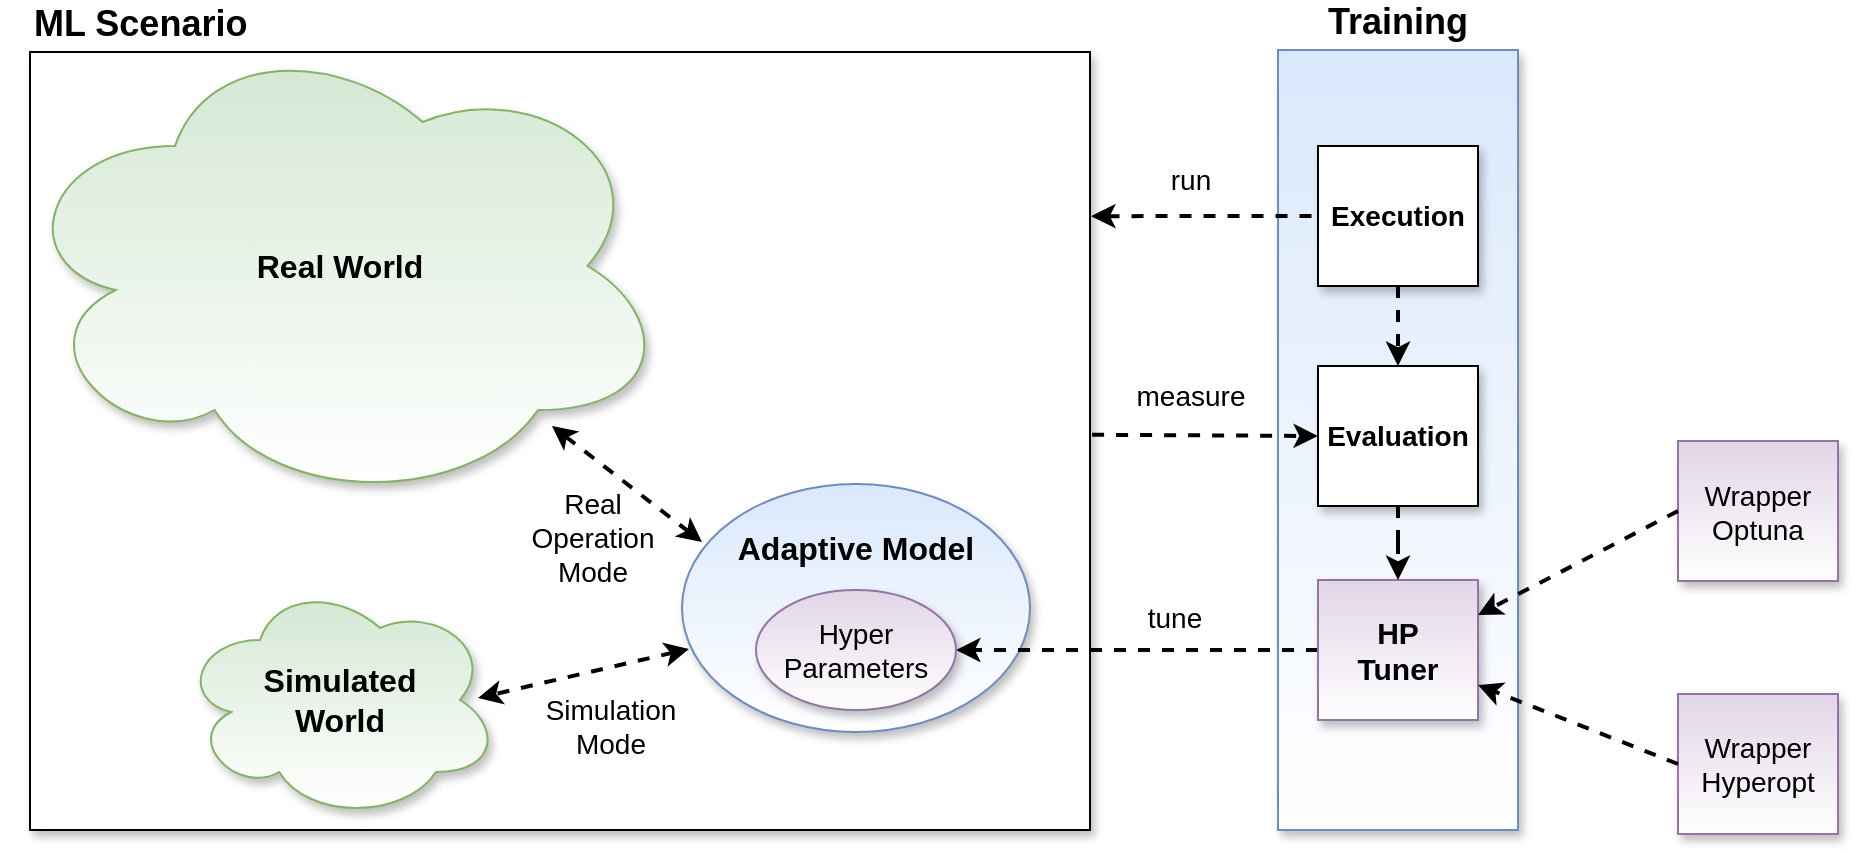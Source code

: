 <mxfile version="20.7.4" type="device"><diagram name="Seite-1" id="qSowjrPAivb2RrEBCVOI"><mxGraphModel dx="2894" dy="1236" grid="1" gridSize="10" guides="1" tooltips="1" connect="1" arrows="1" fold="1" page="1" pageScale="1" pageWidth="827" pageHeight="1169" math="0" shadow="0"><root><mxCell id="0"/><mxCell id="1" parent="0"/><mxCell id="w87HZ0Xv81Typ4M2Bpm5-11" value="ML Scenario" style="rounded=0;whiteSpace=wrap;html=1;align=left;verticalAlign=bottom;fontStyle=1;fontSize=18;labelPosition=center;verticalLabelPosition=top;shadow=1;" parent="1" vertex="1"><mxGeometry x="40" y="113" width="530" height="389" as="geometry"/></mxCell><mxCell id="w87HZ0Xv81Typ4M2Bpm5-1" value="Adaptive Model" style="ellipse;whiteSpace=wrap;html=1;fillColor=#dae8fc;strokeColor=#6c8ebf;fontStyle=1;fontSize=16;verticalAlign=top;spacingTop=16;gradientColor=#FFFFFF;shadow=1;" parent="1" vertex="1"><mxGeometry x="366" y="329" width="174" height="124" as="geometry"/></mxCell><mxCell id="w87HZ0Xv81Typ4M2Bpm5-2" value="Simulated&lt;br style=&quot;font-size: 16px;&quot;&gt;World" style="ellipse;shape=cloud;whiteSpace=wrap;html=1;shadow=1;fontStyle=1;fontSize=16;fillColor=#d5e8d4;strokeColor=#82b366;gradientColor=#FFFFFF;" parent="1" vertex="1"><mxGeometry x="115" y="377" width="160" height="120" as="geometry"/></mxCell><mxCell id="w87HZ0Xv81Typ4M2Bpm5-4" value="Real World" style="ellipse;shape=cloud;whiteSpace=wrap;html=1;shadow=1;fontSize=16;fontStyle=1;fillColor=#d5e8d4;strokeColor=#82b366;gradientColor=#FFFFFF;" parent="1" vertex="1"><mxGeometry x="30" y="100" width="330" height="240" as="geometry"/></mxCell><mxCell id="w87HZ0Xv81Typ4M2Bpm5-8" value="Training" style="rounded=0;whiteSpace=wrap;html=1;fillColor=#dae8fc;verticalAlign=bottom;fontStyle=1;align=center;fontSize=18;labelPosition=center;verticalLabelPosition=top;shadow=1;strokeColor=#6c8ebf;gradientColor=#FFFFFF;" parent="1" vertex="1"><mxGeometry x="664" y="112" width="120" height="390" as="geometry"/></mxCell><mxCell id="w87HZ0Xv81Typ4M2Bpm5-13" value="tune" style="edgeStyle=orthogonalEdgeStyle;rounded=0;orthogonalLoop=1;jettySize=auto;html=1;fontSize=14;dashed=1;strokeWidth=2;fontStyle=0;labelBackgroundColor=none;" parent="1" source="w87HZ0Xv81Typ4M2Bpm5-12" target="w87HZ0Xv81Typ4M2Bpm5-25" edge="1"><mxGeometry x="-0.205" y="-16" relative="1" as="geometry"><mxPoint as="offset"/></mxGeometry></mxCell><mxCell id="w87HZ0Xv81Typ4M2Bpm5-12" value="HP&lt;br style=&quot;font-size: 15px;&quot;&gt;Tuner" style="rounded=0;whiteSpace=wrap;html=1;fontSize=15;fillColor=#e1d5e7;fontStyle=1;strokeColor=#9673a6;gradientColor=#FFFFFF;shadow=1;" parent="1" vertex="1"><mxGeometry x="684" y="377" width="80" height="70" as="geometry"/></mxCell><mxCell id="w87HZ0Xv81Typ4M2Bpm5-16" value="Wrapper&lt;br style=&quot;font-size: 14px;&quot;&gt;Optuna" style="rounded=0;whiteSpace=wrap;html=1;fontSize=14;fillColor=#e1d5e7;strokeColor=#9673a6;gradientColor=#FFFFFF;shadow=1;fontStyle=0" parent="1" vertex="1"><mxGeometry x="864" y="307.5" width="80" height="70" as="geometry"/></mxCell><mxCell id="w87HZ0Xv81Typ4M2Bpm5-17" value="Wrapper&lt;br style=&quot;font-size: 14px;&quot;&gt;Hyperopt" style="rounded=0;whiteSpace=wrap;html=1;fontSize=14;fillColor=#e1d5e7;strokeColor=#9673a6;gradientColor=#FFFFFF;shadow=1;fontStyle=0" parent="1" vertex="1"><mxGeometry x="864" y="434" width="80" height="70" as="geometry"/></mxCell><mxCell id="w87HZ0Xv81Typ4M2Bpm5-18" value="" style="endArrow=classic;html=1;rounded=0;dashed=1;strokeWidth=2;fontSize=12;exitX=0;exitY=0.5;exitDx=0;exitDy=0;entryX=1;entryY=0.25;entryDx=0;entryDy=0;" parent="1" source="w87HZ0Xv81Typ4M2Bpm5-16" target="w87HZ0Xv81Typ4M2Bpm5-12" edge="1"><mxGeometry width="50" height="50" relative="1" as="geometry"><mxPoint x="644" y="370" as="sourcePoint"/><mxPoint x="764" y="370" as="targetPoint"/></mxGeometry></mxCell><mxCell id="w87HZ0Xv81Typ4M2Bpm5-19" value="" style="endArrow=classic;html=1;rounded=0;dashed=1;strokeWidth=2;fontSize=12;exitX=0;exitY=0.5;exitDx=0;exitDy=0;entryX=1;entryY=0.75;entryDx=0;entryDy=0;" parent="1" source="w87HZ0Xv81Typ4M2Bpm5-17" target="w87HZ0Xv81Typ4M2Bpm5-12" edge="1"><mxGeometry width="50" height="50" relative="1" as="geometry"><mxPoint x="884" y="238" as="sourcePoint"/><mxPoint x="764" y="310" as="targetPoint"/></mxGeometry></mxCell><mxCell id="w87HZ0Xv81Typ4M2Bpm5-26" value="" style="edgeStyle=orthogonalEdgeStyle;rounded=0;orthogonalLoop=1;jettySize=auto;html=1;dashed=1;strokeWidth=2;fontSize=14;startArrow=none;startFill=0;endArrow=classic;endFill=1;" parent="1" source="w87HZ0Xv81Typ4M2Bpm5-20" target="w87HZ0Xv81Typ4M2Bpm5-12" edge="1"><mxGeometry relative="1" as="geometry"/></mxCell><mxCell id="w87HZ0Xv81Typ4M2Bpm5-20" value="Evaluation" style="rounded=0;whiteSpace=wrap;html=1;fontSize=14;fillColor=default;gradientColor=#FFFFFF;fontStyle=1;shadow=1;" parent="1" vertex="1"><mxGeometry x="684" y="270" width="80" height="70" as="geometry"/></mxCell><mxCell id="w87HZ0Xv81Typ4M2Bpm5-21" value="measure" style="endArrow=classic;html=1;rounded=0;dashed=1;strokeWidth=2;fontSize=14;entryX=0;entryY=0.5;entryDx=0;entryDy=0;exitX=1.002;exitY=0.492;exitDx=0;exitDy=0;endFill=1;startArrow=none;startFill=0;fontStyle=0;exitPerimeter=0;labelBackgroundColor=none;" parent="1" source="w87HZ0Xv81Typ4M2Bpm5-11" target="w87HZ0Xv81Typ4M2Bpm5-20" edge="1"><mxGeometry x="-0.14" y="20" width="50" height="50" relative="1" as="geometry"><mxPoint x="450" y="380" as="sourcePoint"/><mxPoint x="500" y="330" as="targetPoint"/><mxPoint as="offset"/></mxGeometry></mxCell><mxCell id="w87HZ0Xv81Typ4M2Bpm5-27" value="" style="edgeStyle=orthogonalEdgeStyle;rounded=0;orthogonalLoop=1;jettySize=auto;html=1;dashed=1;strokeWidth=2;fontSize=14;startArrow=none;startFill=0;endArrow=classic;endFill=1;" parent="1" source="w87HZ0Xv81Typ4M2Bpm5-22" target="w87HZ0Xv81Typ4M2Bpm5-20" edge="1"><mxGeometry relative="1" as="geometry"/></mxCell><mxCell id="w87HZ0Xv81Typ4M2Bpm5-22" value="Execution" style="rounded=0;whiteSpace=wrap;html=1;fontSize=14;fillColor=default;gradientColor=#FFFFFF;fontStyle=1;shadow=1;" parent="1" vertex="1"><mxGeometry x="684" y="160" width="80" height="70" as="geometry"/></mxCell><mxCell id="w87HZ0Xv81Typ4M2Bpm5-23" value="run" style="endArrow=none;html=1;rounded=0;dashed=1;strokeWidth=2;fontSize=14;entryX=0;entryY=0.5;entryDx=0;entryDy=0;endFill=0;startArrow=classic;startFill=1;fontStyle=0;exitX=1.001;exitY=0.211;exitDx=0;exitDy=0;exitPerimeter=0;labelBackgroundColor=none;" parent="1" source="w87HZ0Xv81Typ4M2Bpm5-11" target="w87HZ0Xv81Typ4M2Bpm5-22" edge="1"><mxGeometry x="-0.14" y="18" width="50" height="50" relative="1" as="geometry"><mxPoint x="570" y="204" as="sourcePoint"/><mxPoint x="670" y="204.48" as="targetPoint"/><mxPoint as="offset"/></mxGeometry></mxCell><mxCell id="w87HZ0Xv81Typ4M2Bpm5-25" value="Hyper&lt;br style=&quot;font-size: 14px;&quot;&gt;Parameters" style="ellipse;whiteSpace=wrap;html=1;fontSize=14;fillColor=#e1d5e7;fontStyle=0;strokeColor=#9673a6;gradientColor=#FFFFFF;shadow=1;" parent="1" vertex="1"><mxGeometry x="403" y="382" width="100" height="60" as="geometry"/></mxCell><mxCell id="w87HZ0Xv81Typ4M2Bpm5-28" value="Simulation&lt;br&gt;Mode" style="endArrow=classic;html=1;rounded=0;dashed=1;strokeWidth=2;fontSize=14;exitX=0.02;exitY=0.665;exitDx=0;exitDy=0;exitPerimeter=0;startArrow=classic;startFill=1;labelBackgroundColor=none;" parent="1" source="w87HZ0Xv81Typ4M2Bpm5-1" edge="1"><mxGeometry x="-0.129" y="29" width="50" height="50" relative="1" as="geometry"><mxPoint x="380" y="340" as="sourcePoint"/><mxPoint x="264" y="436" as="targetPoint"/><mxPoint as="offset"/></mxGeometry></mxCell><mxCell id="w87HZ0Xv81Typ4M2Bpm5-29" value="Real&lt;br&gt;Operation&lt;br&gt;Mode" style="endArrow=classic;html=1;rounded=0;dashed=1;strokeWidth=2;fontSize=14;startArrow=classic;startFill=1;labelBackgroundColor=none;" parent="1" edge="1"><mxGeometry x="-0.04" y="33" width="50" height="50" relative="1" as="geometry"><mxPoint x="376" y="358" as="sourcePoint"/><mxPoint x="301" y="300" as="targetPoint"/><mxPoint x="1" as="offset"/></mxGeometry></mxCell></root></mxGraphModel></diagram></mxfile>